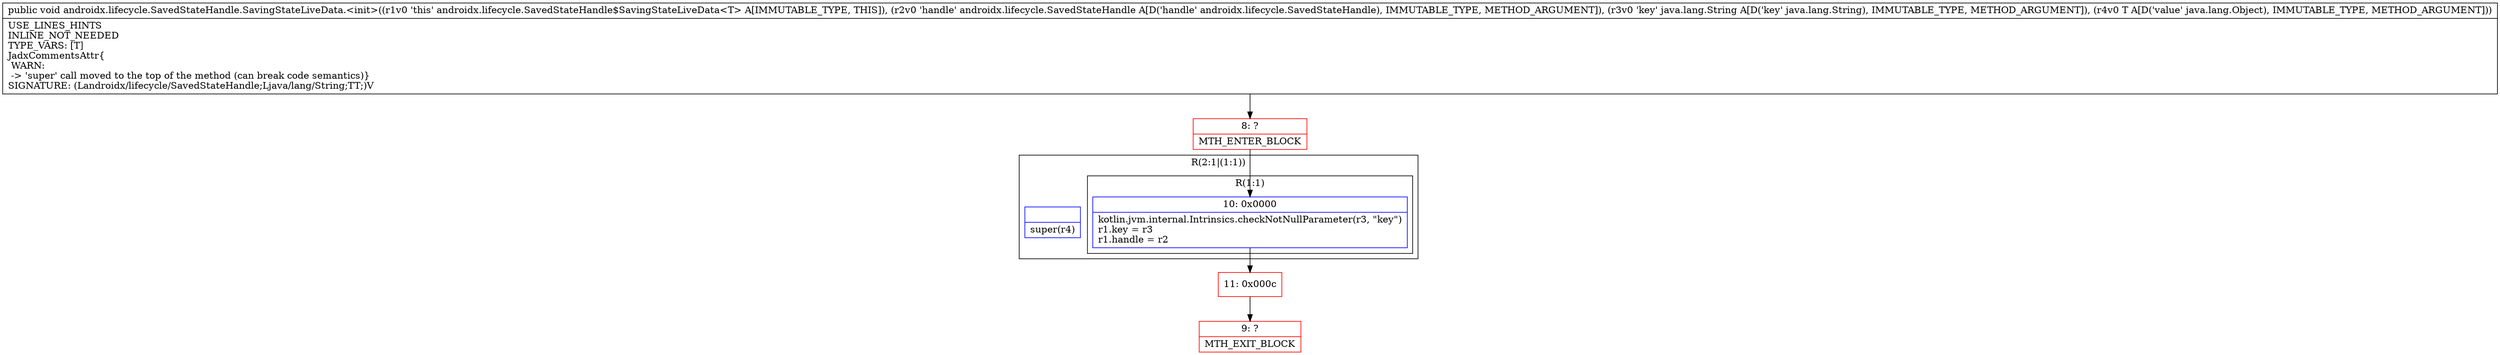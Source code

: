 digraph "CFG forandroidx.lifecycle.SavedStateHandle.SavingStateLiveData.\<init\>(Landroidx\/lifecycle\/SavedStateHandle;Ljava\/lang\/String;Ljava\/lang\/Object;)V" {
subgraph cluster_Region_997111950 {
label = "R(2:1|(1:1))";
node [shape=record,color=blue];
Node_InsnContainer_1605114062 [shape=record,label="{|super(r4)\l}"];
subgraph cluster_Region_112627267 {
label = "R(1:1)";
node [shape=record,color=blue];
Node_10 [shape=record,label="{10\:\ 0x0000|kotlin.jvm.internal.Intrinsics.checkNotNullParameter(r3, \"key\")\lr1.key = r3\lr1.handle = r2\l}"];
}
}
Node_8 [shape=record,color=red,label="{8\:\ ?|MTH_ENTER_BLOCK\l}"];
Node_11 [shape=record,color=red,label="{11\:\ 0x000c}"];
Node_9 [shape=record,color=red,label="{9\:\ ?|MTH_EXIT_BLOCK\l}"];
MethodNode[shape=record,label="{public void androidx.lifecycle.SavedStateHandle.SavingStateLiveData.\<init\>((r1v0 'this' androidx.lifecycle.SavedStateHandle$SavingStateLiveData\<T\> A[IMMUTABLE_TYPE, THIS]), (r2v0 'handle' androidx.lifecycle.SavedStateHandle A[D('handle' androidx.lifecycle.SavedStateHandle), IMMUTABLE_TYPE, METHOD_ARGUMENT]), (r3v0 'key' java.lang.String A[D('key' java.lang.String), IMMUTABLE_TYPE, METHOD_ARGUMENT]), (r4v0 T A[D('value' java.lang.Object), IMMUTABLE_TYPE, METHOD_ARGUMENT]))  | USE_LINES_HINTS\lINLINE_NOT_NEEDED\lTYPE_VARS: [T]\lJadxCommentsAttr\{\l WARN: \l \-\> 'super' call moved to the top of the method (can break code semantics)\}\lSIGNATURE: (Landroidx\/lifecycle\/SavedStateHandle;Ljava\/lang\/String;TT;)V\l}"];
MethodNode -> Node_8;Node_10 -> Node_11;
Node_8 -> Node_10;
Node_11 -> Node_9;
}

